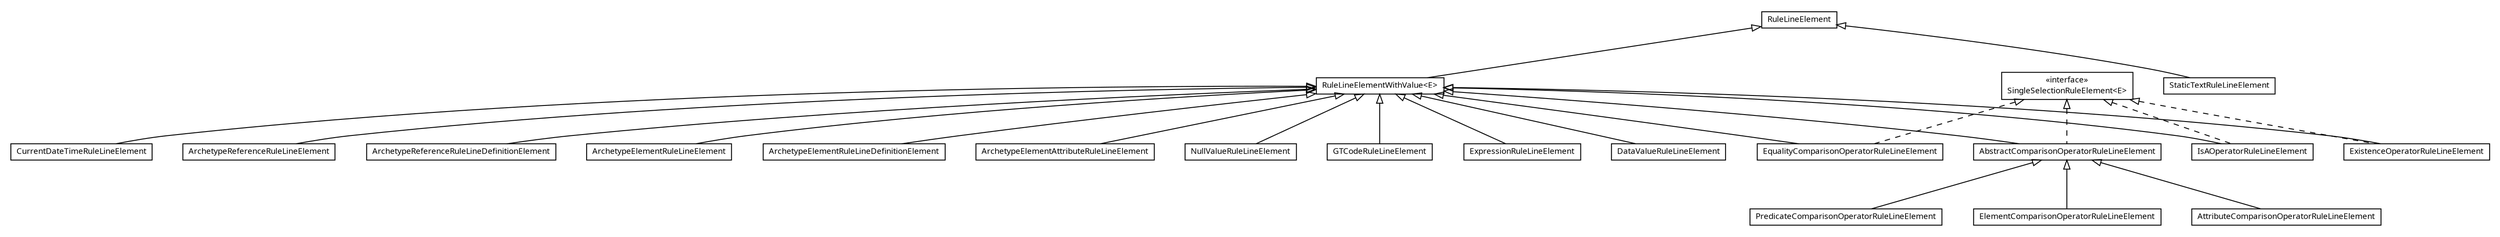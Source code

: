 #!/usr/local/bin/dot
#
# Class diagram 
# Generated by UMLGraph version R5_6 (http://www.umlgraph.org/)
#

digraph G {
	edge [fontname="Trebuchet MS",fontsize=10,labelfontname="Trebuchet MS",labelfontsize=10];
	node [fontname="Trebuchet MS",fontsize=10,shape=plaintext];
	nodesep=0.25;
	ranksep=0.5;
	// se.cambio.cds.gdl.model.readable.rule.lines.elements.StaticTextRuleLineElement
	c41009 [label=<<table title="se.cambio.cds.gdl.model.readable.rule.lines.elements.StaticTextRuleLineElement" border="0" cellborder="1" cellspacing="0" cellpadding="2" port="p" href="./StaticTextRuleLineElement.html">
		<tr><td><table border="0" cellspacing="0" cellpadding="1">
<tr><td align="center" balign="center"><font face="Trebuchet MS"> StaticTextRuleLineElement </font></td></tr>
		</table></td></tr>
		</table>>, URL="./StaticTextRuleLineElement.html", fontname="Trebuchet MS", fontcolor="black", fontsize=9.0];
	// se.cambio.cds.gdl.model.readable.rule.lines.elements.SingleSelectionRuleElement<E>
	c41010 [label=<<table title="se.cambio.cds.gdl.model.readable.rule.lines.elements.SingleSelectionRuleElement" border="0" cellborder="1" cellspacing="0" cellpadding="2" port="p" href="./SingleSelectionRuleElement.html">
		<tr><td><table border="0" cellspacing="0" cellpadding="1">
<tr><td align="center" balign="center"> &#171;interface&#187; </td></tr>
<tr><td align="center" balign="center"><font face="Trebuchet MS"> SingleSelectionRuleElement&lt;E&gt; </font></td></tr>
		</table></td></tr>
		</table>>, URL="./SingleSelectionRuleElement.html", fontname="Trebuchet MS", fontcolor="black", fontsize=9.0];
	// se.cambio.cds.gdl.model.readable.rule.lines.elements.RuleLineElementWithValue<E>
	c41011 [label=<<table title="se.cambio.cds.gdl.model.readable.rule.lines.elements.RuleLineElementWithValue" border="0" cellborder="1" cellspacing="0" cellpadding="2" port="p" href="./RuleLineElementWithValue.html">
		<tr><td><table border="0" cellspacing="0" cellpadding="1">
<tr><td align="center" balign="center"><font face="Trebuchet MS"> RuleLineElementWithValue&lt;E&gt; </font></td></tr>
		</table></td></tr>
		</table>>, URL="./RuleLineElementWithValue.html", fontname="Trebuchet MS", fontcolor="black", fontsize=9.0];
	// se.cambio.cds.gdl.model.readable.rule.lines.elements.RuleLineElement
	c41012 [label=<<table title="se.cambio.cds.gdl.model.readable.rule.lines.elements.RuleLineElement" border="0" cellborder="1" cellspacing="0" cellpadding="2" port="p" href="./RuleLineElement.html">
		<tr><td><table border="0" cellspacing="0" cellpadding="1">
<tr><td align="center" balign="center"><font face="Trebuchet MS"> RuleLineElement </font></td></tr>
		</table></td></tr>
		</table>>, URL="./RuleLineElement.html", fontname="Trebuchet MS", fontcolor="black", fontsize=9.0];
	// se.cambio.cds.gdl.model.readable.rule.lines.elements.PredicateComparisonOperatorRuleLineElement
	c41013 [label=<<table title="se.cambio.cds.gdl.model.readable.rule.lines.elements.PredicateComparisonOperatorRuleLineElement" border="0" cellborder="1" cellspacing="0" cellpadding="2" port="p" href="./PredicateComparisonOperatorRuleLineElement.html">
		<tr><td><table border="0" cellspacing="0" cellpadding="1">
<tr><td align="center" balign="center"><font face="Trebuchet MS"> PredicateComparisonOperatorRuleLineElement </font></td></tr>
		</table></td></tr>
		</table>>, URL="./PredicateComparisonOperatorRuleLineElement.html", fontname="Trebuchet MS", fontcolor="black", fontsize=9.0];
	// se.cambio.cds.gdl.model.readable.rule.lines.elements.NullValueRuleLineElement
	c41014 [label=<<table title="se.cambio.cds.gdl.model.readable.rule.lines.elements.NullValueRuleLineElement" border="0" cellborder="1" cellspacing="0" cellpadding="2" port="p" href="./NullValueRuleLineElement.html">
		<tr><td><table border="0" cellspacing="0" cellpadding="1">
<tr><td align="center" balign="center"><font face="Trebuchet MS"> NullValueRuleLineElement </font></td></tr>
		</table></td></tr>
		</table>>, URL="./NullValueRuleLineElement.html", fontname="Trebuchet MS", fontcolor="black", fontsize=9.0];
	// se.cambio.cds.gdl.model.readable.rule.lines.elements.IsAOperatorRuleLineElement
	c41015 [label=<<table title="se.cambio.cds.gdl.model.readable.rule.lines.elements.IsAOperatorRuleLineElement" border="0" cellborder="1" cellspacing="0" cellpadding="2" port="p" href="./IsAOperatorRuleLineElement.html">
		<tr><td><table border="0" cellspacing="0" cellpadding="1">
<tr><td align="center" balign="center"><font face="Trebuchet MS"> IsAOperatorRuleLineElement </font></td></tr>
		</table></td></tr>
		</table>>, URL="./IsAOperatorRuleLineElement.html", fontname="Trebuchet MS", fontcolor="black", fontsize=9.0];
	// se.cambio.cds.gdl.model.readable.rule.lines.elements.GTCodeRuleLineElement
	c41016 [label=<<table title="se.cambio.cds.gdl.model.readable.rule.lines.elements.GTCodeRuleLineElement" border="0" cellborder="1" cellspacing="0" cellpadding="2" port="p" href="./GTCodeRuleLineElement.html">
		<tr><td><table border="0" cellspacing="0" cellpadding="1">
<tr><td align="center" balign="center"><font face="Trebuchet MS"> GTCodeRuleLineElement </font></td></tr>
		</table></td></tr>
		</table>>, URL="./GTCodeRuleLineElement.html", fontname="Trebuchet MS", fontcolor="black", fontsize=9.0];
	// se.cambio.cds.gdl.model.readable.rule.lines.elements.ExpressionRuleLineElement
	c41017 [label=<<table title="se.cambio.cds.gdl.model.readable.rule.lines.elements.ExpressionRuleLineElement" border="0" cellborder="1" cellspacing="0" cellpadding="2" port="p" href="./ExpressionRuleLineElement.html">
		<tr><td><table border="0" cellspacing="0" cellpadding="1">
<tr><td align="center" balign="center"><font face="Trebuchet MS"> ExpressionRuleLineElement </font></td></tr>
		</table></td></tr>
		</table>>, URL="./ExpressionRuleLineElement.html", fontname="Trebuchet MS", fontcolor="black", fontsize=9.0];
	// se.cambio.cds.gdl.model.readable.rule.lines.elements.ExistenceOperatorRuleLineElement
	c41018 [label=<<table title="se.cambio.cds.gdl.model.readable.rule.lines.elements.ExistenceOperatorRuleLineElement" border="0" cellborder="1" cellspacing="0" cellpadding="2" port="p" href="./ExistenceOperatorRuleLineElement.html">
		<tr><td><table border="0" cellspacing="0" cellpadding="1">
<tr><td align="center" balign="center"><font face="Trebuchet MS"> ExistenceOperatorRuleLineElement </font></td></tr>
		</table></td></tr>
		</table>>, URL="./ExistenceOperatorRuleLineElement.html", fontname="Trebuchet MS", fontcolor="black", fontsize=9.0];
	// se.cambio.cds.gdl.model.readable.rule.lines.elements.EqualityComparisonOperatorRuleLineElement
	c41019 [label=<<table title="se.cambio.cds.gdl.model.readable.rule.lines.elements.EqualityComparisonOperatorRuleLineElement" border="0" cellborder="1" cellspacing="0" cellpadding="2" port="p" href="./EqualityComparisonOperatorRuleLineElement.html">
		<tr><td><table border="0" cellspacing="0" cellpadding="1">
<tr><td align="center" balign="center"><font face="Trebuchet MS"> EqualityComparisonOperatorRuleLineElement </font></td></tr>
		</table></td></tr>
		</table>>, URL="./EqualityComparisonOperatorRuleLineElement.html", fontname="Trebuchet MS", fontcolor="black", fontsize=9.0];
	// se.cambio.cds.gdl.model.readable.rule.lines.elements.ElementComparisonOperatorRuleLineElement
	c41020 [label=<<table title="se.cambio.cds.gdl.model.readable.rule.lines.elements.ElementComparisonOperatorRuleLineElement" border="0" cellborder="1" cellspacing="0" cellpadding="2" port="p" href="./ElementComparisonOperatorRuleLineElement.html">
		<tr><td><table border="0" cellspacing="0" cellpadding="1">
<tr><td align="center" balign="center"><font face="Trebuchet MS"> ElementComparisonOperatorRuleLineElement </font></td></tr>
		</table></td></tr>
		</table>>, URL="./ElementComparisonOperatorRuleLineElement.html", fontname="Trebuchet MS", fontcolor="black", fontsize=9.0];
	// se.cambio.cds.gdl.model.readable.rule.lines.elements.DataValueRuleLineElement
	c41021 [label=<<table title="se.cambio.cds.gdl.model.readable.rule.lines.elements.DataValueRuleLineElement" border="0" cellborder="1" cellspacing="0" cellpadding="2" port="p" href="./DataValueRuleLineElement.html">
		<tr><td><table border="0" cellspacing="0" cellpadding="1">
<tr><td align="center" balign="center"><font face="Trebuchet MS"> DataValueRuleLineElement </font></td></tr>
		</table></td></tr>
		</table>>, URL="./DataValueRuleLineElement.html", fontname="Trebuchet MS", fontcolor="black", fontsize=9.0];
	// se.cambio.cds.gdl.model.readable.rule.lines.elements.CurrentDateTimeRuleLineElement
	c41022 [label=<<table title="se.cambio.cds.gdl.model.readable.rule.lines.elements.CurrentDateTimeRuleLineElement" border="0" cellborder="1" cellspacing="0" cellpadding="2" port="p" href="./CurrentDateTimeRuleLineElement.html">
		<tr><td><table border="0" cellspacing="0" cellpadding="1">
<tr><td align="center" balign="center"><font face="Trebuchet MS"> CurrentDateTimeRuleLineElement </font></td></tr>
		</table></td></tr>
		</table>>, URL="./CurrentDateTimeRuleLineElement.html", fontname="Trebuchet MS", fontcolor="black", fontsize=9.0];
	// se.cambio.cds.gdl.model.readable.rule.lines.elements.AttributeComparisonOperatorRuleLineElement
	c41023 [label=<<table title="se.cambio.cds.gdl.model.readable.rule.lines.elements.AttributeComparisonOperatorRuleLineElement" border="0" cellborder="1" cellspacing="0" cellpadding="2" port="p" href="./AttributeComparisonOperatorRuleLineElement.html">
		<tr><td><table border="0" cellspacing="0" cellpadding="1">
<tr><td align="center" balign="center"><font face="Trebuchet MS"> AttributeComparisonOperatorRuleLineElement </font></td></tr>
		</table></td></tr>
		</table>>, URL="./AttributeComparisonOperatorRuleLineElement.html", fontname="Trebuchet MS", fontcolor="black", fontsize=9.0];
	// se.cambio.cds.gdl.model.readable.rule.lines.elements.ArchetypeReferenceRuleLineElement
	c41024 [label=<<table title="se.cambio.cds.gdl.model.readable.rule.lines.elements.ArchetypeReferenceRuleLineElement" border="0" cellborder="1" cellspacing="0" cellpadding="2" port="p" href="./ArchetypeReferenceRuleLineElement.html">
		<tr><td><table border="0" cellspacing="0" cellpadding="1">
<tr><td align="center" balign="center"><font face="Trebuchet MS"> ArchetypeReferenceRuleLineElement </font></td></tr>
		</table></td></tr>
		</table>>, URL="./ArchetypeReferenceRuleLineElement.html", fontname="Trebuchet MS", fontcolor="black", fontsize=9.0];
	// se.cambio.cds.gdl.model.readable.rule.lines.elements.ArchetypeReferenceRuleLineDefinitionElement
	c41025 [label=<<table title="se.cambio.cds.gdl.model.readable.rule.lines.elements.ArchetypeReferenceRuleLineDefinitionElement" border="0" cellborder="1" cellspacing="0" cellpadding="2" port="p" href="./ArchetypeReferenceRuleLineDefinitionElement.html">
		<tr><td><table border="0" cellspacing="0" cellpadding="1">
<tr><td align="center" balign="center"><font face="Trebuchet MS"> ArchetypeReferenceRuleLineDefinitionElement </font></td></tr>
		</table></td></tr>
		</table>>, URL="./ArchetypeReferenceRuleLineDefinitionElement.html", fontname="Trebuchet MS", fontcolor="black", fontsize=9.0];
	// se.cambio.cds.gdl.model.readable.rule.lines.elements.ArchetypeElementRuleLineElement
	c41026 [label=<<table title="se.cambio.cds.gdl.model.readable.rule.lines.elements.ArchetypeElementRuleLineElement" border="0" cellborder="1" cellspacing="0" cellpadding="2" port="p" href="./ArchetypeElementRuleLineElement.html">
		<tr><td><table border="0" cellspacing="0" cellpadding="1">
<tr><td align="center" balign="center"><font face="Trebuchet MS"> ArchetypeElementRuleLineElement </font></td></tr>
		</table></td></tr>
		</table>>, URL="./ArchetypeElementRuleLineElement.html", fontname="Trebuchet MS", fontcolor="black", fontsize=9.0];
	// se.cambio.cds.gdl.model.readable.rule.lines.elements.ArchetypeElementRuleLineDefinitionElement
	c41027 [label=<<table title="se.cambio.cds.gdl.model.readable.rule.lines.elements.ArchetypeElementRuleLineDefinitionElement" border="0" cellborder="1" cellspacing="0" cellpadding="2" port="p" href="./ArchetypeElementRuleLineDefinitionElement.html">
		<tr><td><table border="0" cellspacing="0" cellpadding="1">
<tr><td align="center" balign="center"><font face="Trebuchet MS"> ArchetypeElementRuleLineDefinitionElement </font></td></tr>
		</table></td></tr>
		</table>>, URL="./ArchetypeElementRuleLineDefinitionElement.html", fontname="Trebuchet MS", fontcolor="black", fontsize=9.0];
	// se.cambio.cds.gdl.model.readable.rule.lines.elements.ArchetypeElementAttributeRuleLineElement
	c41028 [label=<<table title="se.cambio.cds.gdl.model.readable.rule.lines.elements.ArchetypeElementAttributeRuleLineElement" border="0" cellborder="1" cellspacing="0" cellpadding="2" port="p" href="./ArchetypeElementAttributeRuleLineElement.html">
		<tr><td><table border="0" cellspacing="0" cellpadding="1">
<tr><td align="center" balign="center"><font face="Trebuchet MS"> ArchetypeElementAttributeRuleLineElement </font></td></tr>
		</table></td></tr>
		</table>>, URL="./ArchetypeElementAttributeRuleLineElement.html", fontname="Trebuchet MS", fontcolor="black", fontsize=9.0];
	// se.cambio.cds.gdl.model.readable.rule.lines.elements.AbstractComparisonOperatorRuleLineElement
	c41029 [label=<<table title="se.cambio.cds.gdl.model.readable.rule.lines.elements.AbstractComparisonOperatorRuleLineElement" border="0" cellborder="1" cellspacing="0" cellpadding="2" port="p" href="./AbstractComparisonOperatorRuleLineElement.html">
		<tr><td><table border="0" cellspacing="0" cellpadding="1">
<tr><td align="center" balign="center"><font face="Trebuchet MS"> AbstractComparisonOperatorRuleLineElement </font></td></tr>
		</table></td></tr>
		</table>>, URL="./AbstractComparisonOperatorRuleLineElement.html", fontname="Trebuchet MS", fontcolor="black", fontsize=9.0];
	//se.cambio.cds.gdl.model.readable.rule.lines.elements.StaticTextRuleLineElement extends se.cambio.cds.gdl.model.readable.rule.lines.elements.RuleLineElement
	c41012:p -> c41009:p [dir=back,arrowtail=empty];
	//se.cambio.cds.gdl.model.readable.rule.lines.elements.RuleLineElementWithValue<E> extends se.cambio.cds.gdl.model.readable.rule.lines.elements.RuleLineElement
	c41012:p -> c41011:p [dir=back,arrowtail=empty];
	//se.cambio.cds.gdl.model.readable.rule.lines.elements.PredicateComparisonOperatorRuleLineElement extends se.cambio.cds.gdl.model.readable.rule.lines.elements.AbstractComparisonOperatorRuleLineElement
	c41029:p -> c41013:p [dir=back,arrowtail=empty];
	//se.cambio.cds.gdl.model.readable.rule.lines.elements.NullValueRuleLineElement extends se.cambio.cds.gdl.model.readable.rule.lines.elements.RuleLineElementWithValue<org.openehr.rm.datatypes.text.DvCodedText>
	c41011:p -> c41014:p [dir=back,arrowtail=empty];
	//se.cambio.cds.gdl.model.readable.rule.lines.elements.IsAOperatorRuleLineElement extends se.cambio.cds.gdl.model.readable.rule.lines.elements.RuleLineElementWithValue<java.lang.String>
	c41011:p -> c41015:p [dir=back,arrowtail=empty];
	//se.cambio.cds.gdl.model.readable.rule.lines.elements.IsAOperatorRuleLineElement implements se.cambio.cds.gdl.model.readable.rule.lines.elements.SingleSelectionRuleElement<E>
	c41010:p -> c41015:p [dir=back,arrowtail=empty,style=dashed];
	//se.cambio.cds.gdl.model.readable.rule.lines.elements.GTCodeRuleLineElement extends se.cambio.cds.gdl.model.readable.rule.lines.elements.RuleLineElementWithValue<java.lang.String>
	c41011:p -> c41016:p [dir=back,arrowtail=empty];
	//se.cambio.cds.gdl.model.readable.rule.lines.elements.ExpressionRuleLineElement extends se.cambio.cds.gdl.model.readable.rule.lines.elements.RuleLineElementWithValue<se.cambio.cds.gdl.model.expression.ExpressionItem>
	c41011:p -> c41017:p [dir=back,arrowtail=empty];
	//se.cambio.cds.gdl.model.readable.rule.lines.elements.ExistenceOperatorRuleLineElement extends se.cambio.cds.gdl.model.readable.rule.lines.elements.RuleLineElementWithValue<java.lang.String>
	c41011:p -> c41018:p [dir=back,arrowtail=empty];
	//se.cambio.cds.gdl.model.readable.rule.lines.elements.ExistenceOperatorRuleLineElement implements se.cambio.cds.gdl.model.readable.rule.lines.elements.SingleSelectionRuleElement<E>
	c41010:p -> c41018:p [dir=back,arrowtail=empty,style=dashed];
	//se.cambio.cds.gdl.model.readable.rule.lines.elements.EqualityComparisonOperatorRuleLineElement extends se.cambio.cds.gdl.model.readable.rule.lines.elements.RuleLineElementWithValue<se.cambio.cds.gdl.model.expression.OperatorKind>
	c41011:p -> c41019:p [dir=back,arrowtail=empty];
	//se.cambio.cds.gdl.model.readable.rule.lines.elements.EqualityComparisonOperatorRuleLineElement implements se.cambio.cds.gdl.model.readable.rule.lines.elements.SingleSelectionRuleElement<E>
	c41010:p -> c41019:p [dir=back,arrowtail=empty,style=dashed];
	//se.cambio.cds.gdl.model.readable.rule.lines.elements.ElementComparisonOperatorRuleLineElement extends se.cambio.cds.gdl.model.readable.rule.lines.elements.AbstractComparisonOperatorRuleLineElement
	c41029:p -> c41020:p [dir=back,arrowtail=empty];
	//se.cambio.cds.gdl.model.readable.rule.lines.elements.DataValueRuleLineElement extends se.cambio.cds.gdl.model.readable.rule.lines.elements.RuleLineElementWithValue<org.openehr.rm.datatypes.basic.DataValue>
	c41011:p -> c41021:p [dir=back,arrowtail=empty];
	//se.cambio.cds.gdl.model.readable.rule.lines.elements.CurrentDateTimeRuleLineElement extends se.cambio.cds.gdl.model.readable.rule.lines.elements.RuleLineElementWithValue<se.cambio.cds.gdl.model.readable.rule.lines.elements.GTCodeRuleLineElement>
	c41011:p -> c41022:p [dir=back,arrowtail=empty];
	//se.cambio.cds.gdl.model.readable.rule.lines.elements.AttributeComparisonOperatorRuleLineElement extends se.cambio.cds.gdl.model.readable.rule.lines.elements.AbstractComparisonOperatorRuleLineElement
	c41029:p -> c41023:p [dir=back,arrowtail=empty];
	//se.cambio.cds.gdl.model.readable.rule.lines.elements.ArchetypeReferenceRuleLineElement extends se.cambio.cds.gdl.model.readable.rule.lines.elements.RuleLineElementWithValue<se.cambio.cds.gdl.model.readable.rule.lines.elements.GTCodeRuleLineElement>
	c41011:p -> c41024:p [dir=back,arrowtail=empty];
	//se.cambio.cds.gdl.model.readable.rule.lines.elements.ArchetypeReferenceRuleLineDefinitionElement extends se.cambio.cds.gdl.model.readable.rule.lines.elements.RuleLineElementWithValue<se.cambio.cds.model.facade.execution.vo.ArchetypeReference>
	c41011:p -> c41025:p [dir=back,arrowtail=empty];
	//se.cambio.cds.gdl.model.readable.rule.lines.elements.ArchetypeElementRuleLineElement extends se.cambio.cds.gdl.model.readable.rule.lines.elements.RuleLineElementWithValue<se.cambio.cds.gdl.model.readable.rule.lines.elements.GTCodeRuleLineElement>
	c41011:p -> c41026:p [dir=back,arrowtail=empty];
	//se.cambio.cds.gdl.model.readable.rule.lines.elements.ArchetypeElementRuleLineDefinitionElement extends se.cambio.cds.gdl.model.readable.rule.lines.elements.RuleLineElementWithValue<se.cambio.cds.openehr.model.archetypeelement.vo.ArchetypeElementVO>
	c41011:p -> c41027:p [dir=back,arrowtail=empty];
	//se.cambio.cds.gdl.model.readable.rule.lines.elements.ArchetypeElementAttributeRuleLineElement extends se.cambio.cds.gdl.model.readable.rule.lines.elements.RuleLineElementWithValue<se.cambio.cds.gdl.model.readable.rule.lines.elements.ArchetypeElementRuleLineElement>
	c41011:p -> c41028:p [dir=back,arrowtail=empty];
	//se.cambio.cds.gdl.model.readable.rule.lines.elements.AbstractComparisonOperatorRuleLineElement extends se.cambio.cds.gdl.model.readable.rule.lines.elements.RuleLineElementWithValue<se.cambio.cds.gdl.model.expression.OperatorKind>
	c41011:p -> c41029:p [dir=back,arrowtail=empty];
	//se.cambio.cds.gdl.model.readable.rule.lines.elements.AbstractComparisonOperatorRuleLineElement implements se.cambio.cds.gdl.model.readable.rule.lines.elements.SingleSelectionRuleElement<E>
	c41010:p -> c41029:p [dir=back,arrowtail=empty,style=dashed];
}

